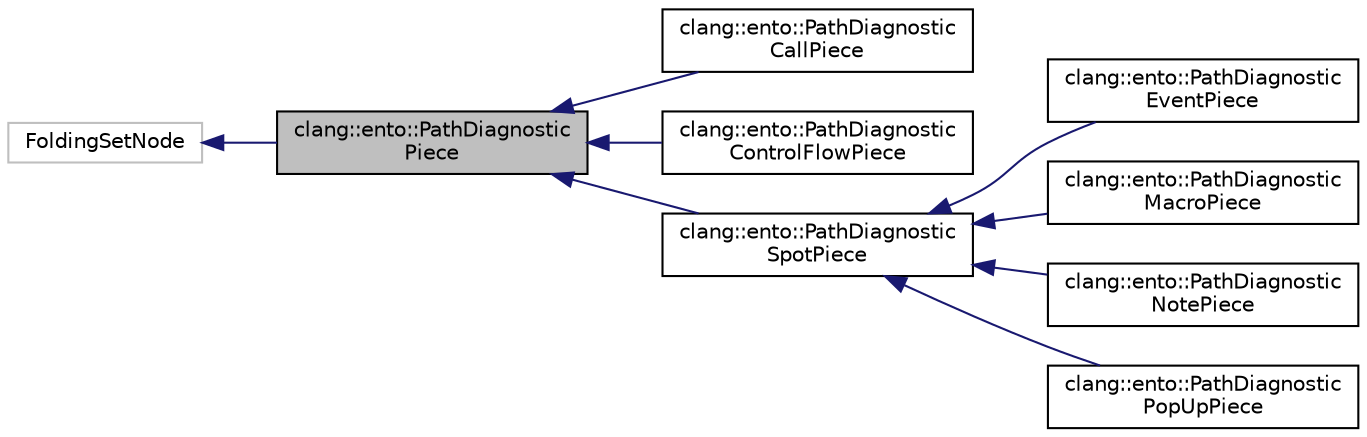 digraph "clang::ento::PathDiagnosticPiece"
{
 // LATEX_PDF_SIZE
  bgcolor="transparent";
  edge [fontname="Helvetica",fontsize="10",labelfontname="Helvetica",labelfontsize="10"];
  node [fontname="Helvetica",fontsize="10",shape=record];
  rankdir="LR";
  Node1 [label="clang::ento::PathDiagnostic\lPiece",height=0.2,width=0.4,color="black", fillcolor="grey75", style="filled", fontcolor="black",tooltip=" "];
  Node2 -> Node1 [dir="back",color="midnightblue",fontsize="10",style="solid",fontname="Helvetica"];
  Node2 [label="FoldingSetNode",height=0.2,width=0.4,color="grey75",tooltip=" "];
  Node1 -> Node3 [dir="back",color="midnightblue",fontsize="10",style="solid",fontname="Helvetica"];
  Node3 [label="clang::ento::PathDiagnostic\lCallPiece",height=0.2,width=0.4,color="black",URL="$classclang_1_1ento_1_1PathDiagnosticCallPiece.html",tooltip=" "];
  Node1 -> Node4 [dir="back",color="midnightblue",fontsize="10",style="solid",fontname="Helvetica"];
  Node4 [label="clang::ento::PathDiagnostic\lControlFlowPiece",height=0.2,width=0.4,color="black",URL="$classclang_1_1ento_1_1PathDiagnosticControlFlowPiece.html",tooltip=" "];
  Node1 -> Node5 [dir="back",color="midnightblue",fontsize="10",style="solid",fontname="Helvetica"];
  Node5 [label="clang::ento::PathDiagnostic\lSpotPiece",height=0.2,width=0.4,color="black",URL="$classclang_1_1ento_1_1PathDiagnosticSpotPiece.html",tooltip=" "];
  Node5 -> Node6 [dir="back",color="midnightblue",fontsize="10",style="solid",fontname="Helvetica"];
  Node6 [label="clang::ento::PathDiagnostic\lEventPiece",height=0.2,width=0.4,color="black",URL="$classclang_1_1ento_1_1PathDiagnosticEventPiece.html",tooltip=" "];
  Node5 -> Node7 [dir="back",color="midnightblue",fontsize="10",style="solid",fontname="Helvetica"];
  Node7 [label="clang::ento::PathDiagnostic\lMacroPiece",height=0.2,width=0.4,color="black",URL="$classclang_1_1ento_1_1PathDiagnosticMacroPiece.html",tooltip=" "];
  Node5 -> Node8 [dir="back",color="midnightblue",fontsize="10",style="solid",fontname="Helvetica"];
  Node8 [label="clang::ento::PathDiagnostic\lNotePiece",height=0.2,width=0.4,color="black",URL="$classclang_1_1ento_1_1PathDiagnosticNotePiece.html",tooltip=" "];
  Node5 -> Node9 [dir="back",color="midnightblue",fontsize="10",style="solid",fontname="Helvetica"];
  Node9 [label="clang::ento::PathDiagnostic\lPopUpPiece",height=0.2,width=0.4,color="black",URL="$classclang_1_1ento_1_1PathDiagnosticPopUpPiece.html",tooltip=" "];
}
